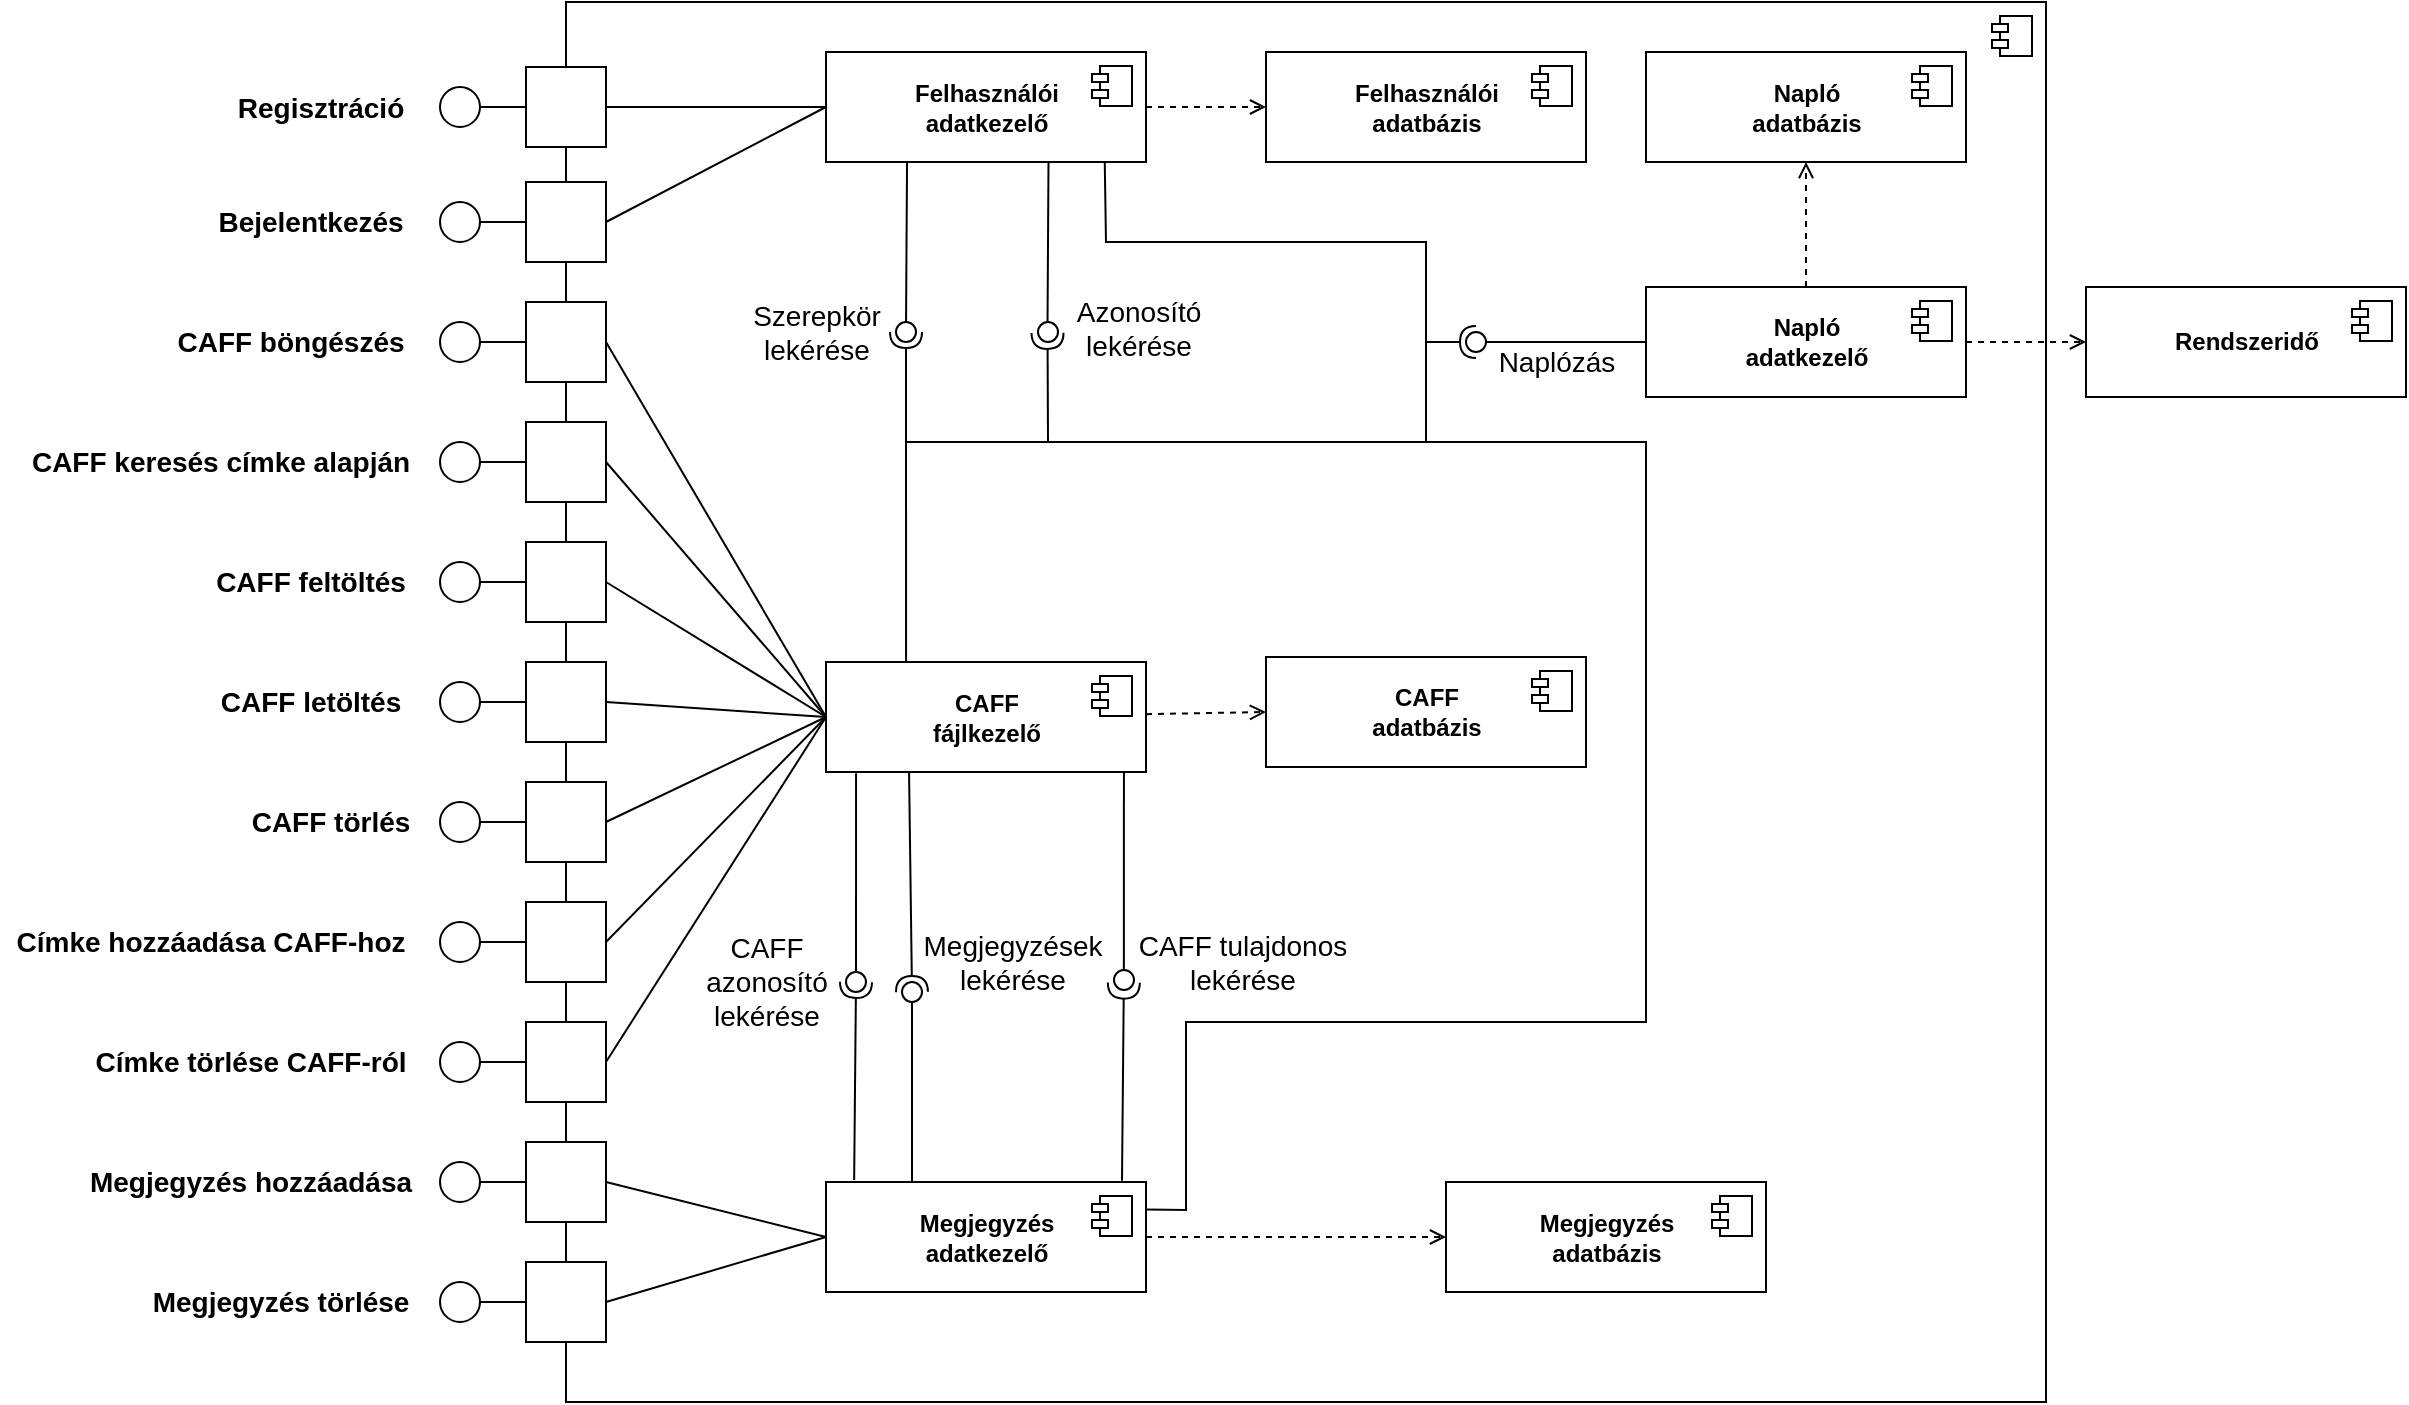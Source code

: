 <mxfile version="15.5.5" type="github">
  <diagram name="Page-1" id="5f0bae14-7c28-e335-631c-24af17079c00">
    <mxGraphModel dx="1913" dy="454" grid="1" gridSize="10" guides="1" tooltips="1" connect="1" arrows="1" fold="1" page="1" pageScale="1" pageWidth="1100" pageHeight="850" background="none" math="0" shadow="0">
      <root>
        <mxCell id="0" />
        <mxCell id="1" parent="0" />
        <mxCell id="aNObFJ_koJKjJoRsx-cJ-1" value="" style="html=1;dropTarget=0;" vertex="1" parent="1">
          <mxGeometry x="260" y="10" width="740" height="700" as="geometry" />
        </mxCell>
        <mxCell id="aNObFJ_koJKjJoRsx-cJ-2" value="" style="shape=module;jettyWidth=8;jettyHeight=4;" vertex="1" parent="aNObFJ_koJKjJoRsx-cJ-1">
          <mxGeometry x="1" width="20" height="20" relative="1" as="geometry">
            <mxPoint x="-27" y="7" as="offset" />
          </mxGeometry>
        </mxCell>
        <mxCell id="aNObFJ_koJKjJoRsx-cJ-102" style="edgeStyle=none;rounded=0;orthogonalLoop=1;jettySize=auto;html=1;entryX=1;entryY=0.5;entryDx=0;entryDy=0;fontSize=14;endArrow=none;endFill=0;exitX=0;exitY=0.5;exitDx=0;exitDy=0;" edge="1" parent="1" source="aNObFJ_koJKjJoRsx-cJ-107" target="aNObFJ_koJKjJoRsx-cJ-55">
          <mxGeometry relative="1" as="geometry">
            <mxPoint x="395" y="290.0" as="sourcePoint" />
          </mxGeometry>
        </mxCell>
        <mxCell id="aNObFJ_koJKjJoRsx-cJ-53" style="edgeStyle=none;rounded=0;orthogonalLoop=1;jettySize=auto;html=1;endArrow=open;endFill=0;dashed=1;" edge="1" parent="1" source="aNObFJ_koJKjJoRsx-cJ-11" target="aNObFJ_koJKjJoRsx-cJ-49">
          <mxGeometry relative="1" as="geometry" />
        </mxCell>
        <mxCell id="aNObFJ_koJKjJoRsx-cJ-100" style="edgeStyle=none;rounded=0;orthogonalLoop=1;jettySize=auto;html=1;entryX=1;entryY=0.5;entryDx=0;entryDy=0;fontSize=14;endArrow=none;endFill=0;" edge="1" parent="1" source="aNObFJ_koJKjJoRsx-cJ-11" target="aNObFJ_koJKjJoRsx-cJ-47">
          <mxGeometry relative="1" as="geometry" />
        </mxCell>
        <mxCell id="aNObFJ_koJKjJoRsx-cJ-101" style="edgeStyle=none;rounded=0;orthogonalLoop=1;jettySize=auto;html=1;entryX=1;entryY=0.5;entryDx=0;entryDy=0;fontSize=14;endArrow=none;endFill=0;exitX=0;exitY=0.5;exitDx=0;exitDy=0;" edge="1" parent="1" source="aNObFJ_koJKjJoRsx-cJ-11" target="aNObFJ_koJKjJoRsx-cJ-54">
          <mxGeometry relative="1" as="geometry" />
        </mxCell>
        <mxCell id="aNObFJ_koJKjJoRsx-cJ-182" style="edgeStyle=none;rounded=0;orthogonalLoop=1;jettySize=auto;html=1;fontSize=14;endArrow=none;endFill=0;exitX=0.871;exitY=0.982;exitDx=0;exitDy=0;exitPerimeter=0;" edge="1" parent="1" source="aNObFJ_koJKjJoRsx-cJ-11">
          <mxGeometry relative="1" as="geometry">
            <mxPoint x="690" y="180" as="targetPoint" />
            <Array as="points">
              <mxPoint x="530" y="130" />
              <mxPoint x="690" y="130" />
            </Array>
          </mxGeometry>
        </mxCell>
        <mxCell id="aNObFJ_koJKjJoRsx-cJ-11" value="&lt;b&gt;Felhasználói&lt;br&gt;adatkezelő&lt;/b&gt;" style="html=1;dropTarget=0;" vertex="1" parent="1">
          <mxGeometry x="390" y="35" width="160" height="55" as="geometry" />
        </mxCell>
        <mxCell id="aNObFJ_koJKjJoRsx-cJ-12" value="" style="shape=module;jettyWidth=8;jettyHeight=4;" vertex="1" parent="aNObFJ_koJKjJoRsx-cJ-11">
          <mxGeometry x="1" width="20" height="20" relative="1" as="geometry">
            <mxPoint x="-27" y="7" as="offset" />
          </mxGeometry>
        </mxCell>
        <mxCell id="aNObFJ_koJKjJoRsx-cJ-18" value="" style="rounded=0;orthogonalLoop=1;jettySize=auto;html=1;endArrow=none;endFill=0;sketch=0;sourcePerimeterSpacing=0;targetPerimeterSpacing=0;exitX=0.222;exitY=0.992;exitDx=0;exitDy=0;exitPerimeter=0;" edge="1" parent="1">
          <mxGeometry relative="1" as="geometry">
            <mxPoint x="430.52" y="89.56" as="sourcePoint" />
            <mxPoint x="430.023" y="170.0" as="targetPoint" />
          </mxGeometry>
        </mxCell>
        <mxCell id="aNObFJ_koJKjJoRsx-cJ-19" value="" style="rounded=0;orthogonalLoop=1;jettySize=auto;html=1;endArrow=halfCircle;endFill=0;endSize=6;strokeWidth=1;sketch=0;exitX=0.219;exitY=-0.008;exitDx=0;exitDy=0;exitPerimeter=0;" edge="1" parent="1">
          <mxGeometry relative="1" as="geometry">
            <mxPoint x="430.04" y="339.56" as="sourcePoint" />
            <mxPoint x="430" y="175" as="targetPoint" />
            <Array as="points">
              <mxPoint x="430" y="175" />
            </Array>
          </mxGeometry>
        </mxCell>
        <mxCell id="aNObFJ_koJKjJoRsx-cJ-20" value="" style="ellipse;whiteSpace=wrap;html=1;align=center;aspect=fixed;resizable=0;points=[];outlineConnect=0;sketch=0;" vertex="1" parent="1">
          <mxGeometry x="425" y="170" width="10" height="10" as="geometry" />
        </mxCell>
        <mxCell id="aNObFJ_koJKjJoRsx-cJ-38" value="" style="edgeStyle=none;rounded=0;orthogonalLoop=1;jettySize=auto;html=1;endArrow=none;endFill=0;exitX=0;exitY=0.5;exitDx=0;exitDy=0;" edge="1" parent="1" source="aNObFJ_koJKjJoRsx-cJ-47" target="aNObFJ_koJKjJoRsx-cJ-37">
          <mxGeometry relative="1" as="geometry">
            <mxPoint x="190" y="70" as="sourcePoint" />
          </mxGeometry>
        </mxCell>
        <mxCell id="aNObFJ_koJKjJoRsx-cJ-37" value="" style="ellipse;whiteSpace=wrap;html=1;" vertex="1" parent="1">
          <mxGeometry x="197" y="52.5" width="20" height="20" as="geometry" />
        </mxCell>
        <mxCell id="aNObFJ_koJKjJoRsx-cJ-39" value="&lt;b&gt;&lt;font style=&quot;font-size: 14px&quot;&gt;Regisztráció&lt;/font&gt;&lt;/b&gt;" style="text;html=1;align=center;verticalAlign=middle;resizable=0;points=[];autosize=1;strokeColor=none;fillColor=none;" vertex="1" parent="1">
          <mxGeometry x="87" y="52.5" width="100" height="20" as="geometry" />
        </mxCell>
        <mxCell id="aNObFJ_koJKjJoRsx-cJ-47" value="" style="whiteSpace=wrap;html=1;" vertex="1" parent="1">
          <mxGeometry x="240" y="42.5" width="40" height="40" as="geometry" />
        </mxCell>
        <mxCell id="aNObFJ_koJKjJoRsx-cJ-48" value="" style="whiteSpace=wrap;html=1;" vertex="1" parent="1">
          <mxGeometry x="240" y="460" width="40" height="40" as="geometry" />
        </mxCell>
        <mxCell id="aNObFJ_koJKjJoRsx-cJ-147" style="edgeStyle=none;rounded=0;orthogonalLoop=1;jettySize=auto;html=1;fontSize=14;endArrow=none;endFill=0;" edge="1" parent="1">
          <mxGeometry relative="1" as="geometry">
            <mxPoint x="690" y="180" as="targetPoint" />
            <mxPoint x="690" y="180" as="sourcePoint" />
          </mxGeometry>
        </mxCell>
        <mxCell id="aNObFJ_koJKjJoRsx-cJ-49" value="&lt;b&gt;Felhasználói&lt;br&gt;adatbázis&lt;/b&gt;" style="html=1;dropTarget=0;" vertex="1" parent="1">
          <mxGeometry x="610" y="35" width="160" height="55" as="geometry" />
        </mxCell>
        <mxCell id="aNObFJ_koJKjJoRsx-cJ-50" value="" style="shape=module;jettyWidth=8;jettyHeight=4;" vertex="1" parent="aNObFJ_koJKjJoRsx-cJ-49">
          <mxGeometry x="1" width="20" height="20" relative="1" as="geometry">
            <mxPoint x="-27" y="7" as="offset" />
          </mxGeometry>
        </mxCell>
        <mxCell id="aNObFJ_koJKjJoRsx-cJ-52" style="edgeStyle=none;rounded=0;orthogonalLoop=1;jettySize=auto;html=1;entryX=0;entryY=0.5;entryDx=0;entryDy=0;endArrow=none;endFill=0;" edge="1" parent="1" source="aNObFJ_koJKjJoRsx-cJ-49" target="aNObFJ_koJKjJoRsx-cJ-49">
          <mxGeometry relative="1" as="geometry" />
        </mxCell>
        <mxCell id="aNObFJ_koJKjJoRsx-cJ-73" style="edgeStyle=none;rounded=0;orthogonalLoop=1;jettySize=auto;html=1;endArrow=none;endFill=0;" edge="1" parent="1" source="aNObFJ_koJKjJoRsx-cJ-54" target="aNObFJ_koJKjJoRsx-cJ-63">
          <mxGeometry relative="1" as="geometry" />
        </mxCell>
        <mxCell id="aNObFJ_koJKjJoRsx-cJ-54" value="" style="whiteSpace=wrap;html=1;" vertex="1" parent="1">
          <mxGeometry x="240" y="100" width="40" height="40" as="geometry" />
        </mxCell>
        <mxCell id="aNObFJ_koJKjJoRsx-cJ-55" value="" style="whiteSpace=wrap;html=1;" vertex="1" parent="1">
          <mxGeometry x="240" y="160" width="40" height="40" as="geometry" />
        </mxCell>
        <mxCell id="aNObFJ_koJKjJoRsx-cJ-103" style="edgeStyle=none;rounded=0;orthogonalLoop=1;jettySize=auto;html=1;entryX=0;entryY=0.5;entryDx=0;entryDy=0;fontSize=14;endArrow=none;endFill=0;exitX=1;exitY=0.5;exitDx=0;exitDy=0;" edge="1" parent="1" source="aNObFJ_koJKjJoRsx-cJ-56" target="aNObFJ_koJKjJoRsx-cJ-107">
          <mxGeometry relative="1" as="geometry">
            <mxPoint x="395" y="290.0" as="targetPoint" />
          </mxGeometry>
        </mxCell>
        <mxCell id="aNObFJ_koJKjJoRsx-cJ-56" value="" style="whiteSpace=wrap;html=1;" vertex="1" parent="1">
          <mxGeometry x="240" y="220" width="40" height="40" as="geometry" />
        </mxCell>
        <mxCell id="aNObFJ_koJKjJoRsx-cJ-104" style="edgeStyle=none;rounded=0;orthogonalLoop=1;jettySize=auto;html=1;entryX=0;entryY=0.5;entryDx=0;entryDy=0;fontSize=14;endArrow=none;endFill=0;exitX=1;exitY=0.5;exitDx=0;exitDy=0;" edge="1" parent="1" source="aNObFJ_koJKjJoRsx-cJ-57" target="aNObFJ_koJKjJoRsx-cJ-107">
          <mxGeometry relative="1" as="geometry">
            <mxPoint x="395" y="290.0" as="targetPoint" />
          </mxGeometry>
        </mxCell>
        <mxCell id="aNObFJ_koJKjJoRsx-cJ-57" value="" style="whiteSpace=wrap;html=1;" vertex="1" parent="1">
          <mxGeometry x="240" y="280" width="40" height="40" as="geometry" />
        </mxCell>
        <mxCell id="aNObFJ_koJKjJoRsx-cJ-105" style="edgeStyle=none;rounded=0;orthogonalLoop=1;jettySize=auto;html=1;entryX=0;entryY=0.5;entryDx=0;entryDy=0;fontSize=14;endArrow=none;endFill=0;exitX=1;exitY=0.5;exitDx=0;exitDy=0;" edge="1" parent="1" source="aNObFJ_koJKjJoRsx-cJ-58" target="aNObFJ_koJKjJoRsx-cJ-107">
          <mxGeometry relative="1" as="geometry">
            <mxPoint x="395" y="290.0" as="targetPoint" />
          </mxGeometry>
        </mxCell>
        <mxCell id="aNObFJ_koJKjJoRsx-cJ-58" value="" style="whiteSpace=wrap;html=1;" vertex="1" parent="1">
          <mxGeometry x="240" y="340" width="40" height="40" as="geometry" />
        </mxCell>
        <mxCell id="aNObFJ_koJKjJoRsx-cJ-106" style="edgeStyle=none;rounded=0;orthogonalLoop=1;jettySize=auto;html=1;entryX=0;entryY=0.5;entryDx=0;entryDy=0;fontSize=14;endArrow=none;endFill=0;exitX=1;exitY=0.5;exitDx=0;exitDy=0;" edge="1" parent="1" source="aNObFJ_koJKjJoRsx-cJ-59" target="aNObFJ_koJKjJoRsx-cJ-107">
          <mxGeometry relative="1" as="geometry">
            <mxPoint x="395" y="290.0" as="targetPoint" />
          </mxGeometry>
        </mxCell>
        <mxCell id="aNObFJ_koJKjJoRsx-cJ-59" value="" style="whiteSpace=wrap;html=1;" vertex="1" parent="1">
          <mxGeometry x="240" y="400" width="40" height="40" as="geometry" />
        </mxCell>
        <mxCell id="aNObFJ_koJKjJoRsx-cJ-60" value="" style="whiteSpace=wrap;html=1;" vertex="1" parent="1">
          <mxGeometry x="240" y="520" width="40" height="40" as="geometry" />
        </mxCell>
        <mxCell id="aNObFJ_koJKjJoRsx-cJ-61" value="" style="whiteSpace=wrap;html=1;" vertex="1" parent="1">
          <mxGeometry x="240" y="580" width="40" height="40" as="geometry" />
        </mxCell>
        <mxCell id="aNObFJ_koJKjJoRsx-cJ-62" value="" style="whiteSpace=wrap;html=1;" vertex="1" parent="1">
          <mxGeometry x="240" y="640" width="40" height="40" as="geometry" />
        </mxCell>
        <mxCell id="aNObFJ_koJKjJoRsx-cJ-63" value="" style="ellipse;whiteSpace=wrap;html=1;" vertex="1" parent="1">
          <mxGeometry x="197" y="110" width="20" height="20" as="geometry" />
        </mxCell>
        <mxCell id="aNObFJ_koJKjJoRsx-cJ-74" style="edgeStyle=none;rounded=0;orthogonalLoop=1;jettySize=auto;html=1;entryX=0;entryY=0.5;entryDx=0;entryDy=0;endArrow=none;endFill=0;" edge="1" parent="1" source="aNObFJ_koJKjJoRsx-cJ-64" target="aNObFJ_koJKjJoRsx-cJ-55">
          <mxGeometry relative="1" as="geometry" />
        </mxCell>
        <mxCell id="aNObFJ_koJKjJoRsx-cJ-64" value="" style="ellipse;whiteSpace=wrap;html=1;" vertex="1" parent="1">
          <mxGeometry x="197" y="170" width="20" height="20" as="geometry" />
        </mxCell>
        <mxCell id="aNObFJ_koJKjJoRsx-cJ-75" style="edgeStyle=none;rounded=0;orthogonalLoop=1;jettySize=auto;html=1;entryX=0;entryY=0.5;entryDx=0;entryDy=0;endArrow=none;endFill=0;" edge="1" parent="1" source="aNObFJ_koJKjJoRsx-cJ-65" target="aNObFJ_koJKjJoRsx-cJ-56">
          <mxGeometry relative="1" as="geometry" />
        </mxCell>
        <mxCell id="aNObFJ_koJKjJoRsx-cJ-65" value="" style="ellipse;whiteSpace=wrap;html=1;" vertex="1" parent="1">
          <mxGeometry x="197" y="230" width="20" height="20" as="geometry" />
        </mxCell>
        <mxCell id="aNObFJ_koJKjJoRsx-cJ-76" style="edgeStyle=none;rounded=0;orthogonalLoop=1;jettySize=auto;html=1;entryX=0;entryY=0.5;entryDx=0;entryDy=0;endArrow=none;endFill=0;" edge="1" parent="1" source="aNObFJ_koJKjJoRsx-cJ-66" target="aNObFJ_koJKjJoRsx-cJ-57">
          <mxGeometry relative="1" as="geometry" />
        </mxCell>
        <mxCell id="aNObFJ_koJKjJoRsx-cJ-66" value="" style="ellipse;whiteSpace=wrap;html=1;" vertex="1" parent="1">
          <mxGeometry x="197" y="290" width="20" height="20" as="geometry" />
        </mxCell>
        <mxCell id="aNObFJ_koJKjJoRsx-cJ-77" style="edgeStyle=none;rounded=0;orthogonalLoop=1;jettySize=auto;html=1;entryX=0;entryY=0.5;entryDx=0;entryDy=0;endArrow=none;endFill=0;" edge="1" parent="1" source="aNObFJ_koJKjJoRsx-cJ-67" target="aNObFJ_koJKjJoRsx-cJ-58">
          <mxGeometry relative="1" as="geometry" />
        </mxCell>
        <mxCell id="aNObFJ_koJKjJoRsx-cJ-67" value="" style="ellipse;whiteSpace=wrap;html=1;" vertex="1" parent="1">
          <mxGeometry x="197" y="350" width="20" height="20" as="geometry" />
        </mxCell>
        <mxCell id="aNObFJ_koJKjJoRsx-cJ-78" style="edgeStyle=none;rounded=0;orthogonalLoop=1;jettySize=auto;html=1;entryX=0;entryY=0.5;entryDx=0;entryDy=0;endArrow=none;endFill=0;" edge="1" parent="1" source="aNObFJ_koJKjJoRsx-cJ-68" target="aNObFJ_koJKjJoRsx-cJ-59">
          <mxGeometry relative="1" as="geometry" />
        </mxCell>
        <mxCell id="aNObFJ_koJKjJoRsx-cJ-68" value="" style="ellipse;whiteSpace=wrap;html=1;" vertex="1" parent="1">
          <mxGeometry x="197" y="410" width="20" height="20" as="geometry" />
        </mxCell>
        <mxCell id="aNObFJ_koJKjJoRsx-cJ-79" style="edgeStyle=none;rounded=0;orthogonalLoop=1;jettySize=auto;html=1;entryX=0;entryY=0.5;entryDx=0;entryDy=0;endArrow=none;endFill=0;" edge="1" parent="1" source="aNObFJ_koJKjJoRsx-cJ-69" target="aNObFJ_koJKjJoRsx-cJ-48">
          <mxGeometry relative="1" as="geometry" />
        </mxCell>
        <mxCell id="aNObFJ_koJKjJoRsx-cJ-69" value="" style="ellipse;whiteSpace=wrap;html=1;" vertex="1" parent="1">
          <mxGeometry x="197" y="470" width="20" height="20" as="geometry" />
        </mxCell>
        <mxCell id="aNObFJ_koJKjJoRsx-cJ-81" style="edgeStyle=none;rounded=0;orthogonalLoop=1;jettySize=auto;html=1;entryX=0;entryY=0.5;entryDx=0;entryDy=0;endArrow=none;endFill=0;" edge="1" parent="1" source="aNObFJ_koJKjJoRsx-cJ-70" target="aNObFJ_koJKjJoRsx-cJ-60">
          <mxGeometry relative="1" as="geometry" />
        </mxCell>
        <mxCell id="aNObFJ_koJKjJoRsx-cJ-70" value="" style="ellipse;whiteSpace=wrap;html=1;" vertex="1" parent="1">
          <mxGeometry x="197" y="530" width="20" height="20" as="geometry" />
        </mxCell>
        <mxCell id="aNObFJ_koJKjJoRsx-cJ-82" style="edgeStyle=none;rounded=0;orthogonalLoop=1;jettySize=auto;html=1;entryX=0;entryY=0.5;entryDx=0;entryDy=0;endArrow=none;endFill=0;" edge="1" parent="1" source="aNObFJ_koJKjJoRsx-cJ-71" target="aNObFJ_koJKjJoRsx-cJ-61">
          <mxGeometry relative="1" as="geometry" />
        </mxCell>
        <mxCell id="aNObFJ_koJKjJoRsx-cJ-71" value="" style="ellipse;whiteSpace=wrap;html=1;" vertex="1" parent="1">
          <mxGeometry x="197" y="590" width="20" height="20" as="geometry" />
        </mxCell>
        <mxCell id="aNObFJ_koJKjJoRsx-cJ-83" style="edgeStyle=none;rounded=0;orthogonalLoop=1;jettySize=auto;html=1;entryX=0;entryY=0.5;entryDx=0;entryDy=0;endArrow=none;endFill=0;" edge="1" parent="1" source="aNObFJ_koJKjJoRsx-cJ-72" target="aNObFJ_koJKjJoRsx-cJ-62">
          <mxGeometry relative="1" as="geometry" />
        </mxCell>
        <mxCell id="aNObFJ_koJKjJoRsx-cJ-72" value="" style="ellipse;whiteSpace=wrap;html=1;" vertex="1" parent="1">
          <mxGeometry x="197" y="650" width="20" height="20" as="geometry" />
        </mxCell>
        <mxCell id="aNObFJ_koJKjJoRsx-cJ-125" style="edgeStyle=none;rounded=0;orthogonalLoop=1;jettySize=auto;html=1;entryX=0.5;entryY=1;entryDx=0;entryDy=0;dashed=1;fontSize=14;endArrow=open;endFill=0;" edge="1" parent="1" source="aNObFJ_koJKjJoRsx-cJ-84" target="aNObFJ_koJKjJoRsx-cJ-88">
          <mxGeometry relative="1" as="geometry" />
        </mxCell>
        <mxCell id="aNObFJ_koJKjJoRsx-cJ-185" style="edgeStyle=none;rounded=0;orthogonalLoop=1;jettySize=auto;html=1;entryX=0;entryY=0.5;entryDx=0;entryDy=0;fontSize=14;endArrow=open;endFill=0;dashed=1;" edge="1" parent="1" source="aNObFJ_koJKjJoRsx-cJ-84" target="aNObFJ_koJKjJoRsx-cJ-183">
          <mxGeometry relative="1" as="geometry" />
        </mxCell>
        <mxCell id="aNObFJ_koJKjJoRsx-cJ-84" value="&lt;b&gt;Napló&lt;br&gt;adatkezelő&lt;/b&gt;" style="html=1;dropTarget=0;" vertex="1" parent="1">
          <mxGeometry x="800" y="152.5" width="160" height="55" as="geometry" />
        </mxCell>
        <mxCell id="aNObFJ_koJKjJoRsx-cJ-85" value="" style="shape=module;jettyWidth=8;jettyHeight=4;" vertex="1" parent="aNObFJ_koJKjJoRsx-cJ-84">
          <mxGeometry x="1" width="20" height="20" relative="1" as="geometry">
            <mxPoint x="-27" y="7" as="offset" />
          </mxGeometry>
        </mxCell>
        <mxCell id="aNObFJ_koJKjJoRsx-cJ-88" value="&lt;b&gt;Napló&lt;br&gt;adatbázis&lt;/b&gt;" style="html=1;dropTarget=0;" vertex="1" parent="1">
          <mxGeometry x="800" y="35" width="160" height="55" as="geometry" />
        </mxCell>
        <mxCell id="aNObFJ_koJKjJoRsx-cJ-89" value="" style="shape=module;jettyWidth=8;jettyHeight=4;" vertex="1" parent="aNObFJ_koJKjJoRsx-cJ-88">
          <mxGeometry x="1" width="20" height="20" relative="1" as="geometry">
            <mxPoint x="-27" y="7" as="offset" />
          </mxGeometry>
        </mxCell>
        <mxCell id="aNObFJ_koJKjJoRsx-cJ-90" value="&lt;b&gt;&lt;font style=&quot;font-size: 14px&quot;&gt;Bejelentkezés&lt;/font&gt;&lt;/b&gt;" style="text;html=1;align=center;verticalAlign=middle;resizable=0;points=[];autosize=1;strokeColor=none;fillColor=none;" vertex="1" parent="1">
          <mxGeometry x="77" y="110" width="110" height="20" as="geometry" />
        </mxCell>
        <mxCell id="aNObFJ_koJKjJoRsx-cJ-91" value="&lt;b&gt;&lt;font style=&quot;font-size: 14px&quot;&gt;CAFF böngészés&lt;/font&gt;&lt;/b&gt;" style="text;html=1;align=center;verticalAlign=middle;resizable=0;points=[];autosize=1;strokeColor=none;fillColor=none;" vertex="1" parent="1">
          <mxGeometry x="57" y="170" width="130" height="20" as="geometry" />
        </mxCell>
        <mxCell id="aNObFJ_koJKjJoRsx-cJ-92" value="&lt;b&gt;&lt;font style=&quot;font-size: 14px&quot;&gt;CAFF keresés címke alapján&lt;/font&gt;&lt;/b&gt;" style="text;html=1;align=center;verticalAlign=middle;resizable=0;points=[];autosize=1;strokeColor=none;fillColor=none;" vertex="1" parent="1">
          <mxGeometry x="-13" y="230" width="200" height="20" as="geometry" />
        </mxCell>
        <mxCell id="aNObFJ_koJKjJoRsx-cJ-93" value="&lt;b&gt;&lt;font style=&quot;font-size: 14px&quot;&gt;CAFF feltöltés&lt;/font&gt;&lt;/b&gt;" style="text;html=1;align=center;verticalAlign=middle;resizable=0;points=[];autosize=1;strokeColor=none;fillColor=none;" vertex="1" parent="1">
          <mxGeometry x="77" y="290" width="110" height="20" as="geometry" />
        </mxCell>
        <mxCell id="aNObFJ_koJKjJoRsx-cJ-94" value="&lt;b&gt;&lt;font style=&quot;font-size: 14px&quot;&gt;CAFF letöltés&lt;/font&gt;&lt;/b&gt;" style="text;html=1;align=center;verticalAlign=middle;resizable=0;points=[];autosize=1;strokeColor=none;fillColor=none;" vertex="1" parent="1">
          <mxGeometry x="77" y="350" width="110" height="20" as="geometry" />
        </mxCell>
        <mxCell id="aNObFJ_koJKjJoRsx-cJ-95" value="&lt;b&gt;&lt;font style=&quot;font-size: 14px&quot;&gt;CAFF törlés&lt;/font&gt;&lt;/b&gt;" style="text;html=1;align=center;verticalAlign=middle;resizable=0;points=[];autosize=1;strokeColor=none;fillColor=none;" vertex="1" parent="1">
          <mxGeometry x="97" y="410" width="90" height="20" as="geometry" />
        </mxCell>
        <mxCell id="aNObFJ_koJKjJoRsx-cJ-96" value="&lt;b&gt;&lt;font style=&quot;font-size: 14px&quot;&gt;Címke hozzáadása CAFF-hoz&lt;/font&gt;&lt;/b&gt;" style="text;html=1;align=center;verticalAlign=middle;resizable=0;points=[];autosize=1;strokeColor=none;fillColor=none;" vertex="1" parent="1">
          <mxGeometry x="-23" y="470" width="210" height="20" as="geometry" />
        </mxCell>
        <mxCell id="aNObFJ_koJKjJoRsx-cJ-97" value="&lt;b&gt;&lt;font style=&quot;font-size: 14px&quot;&gt;Címke törlése CAFF-ról&lt;/font&gt;&lt;/b&gt;" style="text;html=1;align=center;verticalAlign=middle;resizable=0;points=[];autosize=1;strokeColor=none;fillColor=none;" vertex="1" parent="1">
          <mxGeometry x="17" y="530" width="170" height="20" as="geometry" />
        </mxCell>
        <mxCell id="aNObFJ_koJKjJoRsx-cJ-98" value="&lt;b&gt;&lt;font style=&quot;font-size: 14px&quot;&gt;Megjegyzés hozzáadása&lt;/font&gt;&lt;/b&gt;" style="text;html=1;align=center;verticalAlign=middle;resizable=0;points=[];autosize=1;strokeColor=none;fillColor=none;" vertex="1" parent="1">
          <mxGeometry x="12" y="590" width="180" height="20" as="geometry" />
        </mxCell>
        <mxCell id="aNObFJ_koJKjJoRsx-cJ-99" value="&lt;b&gt;&lt;font style=&quot;font-size: 14px&quot;&gt;Megjegyzés törlése&lt;/font&gt;&lt;/b&gt;" style="text;html=1;align=center;verticalAlign=middle;resizable=0;points=[];autosize=1;strokeColor=none;fillColor=none;" vertex="1" parent="1">
          <mxGeometry x="47" y="650" width="140" height="20" as="geometry" />
        </mxCell>
        <mxCell id="aNObFJ_koJKjJoRsx-cJ-119" style="edgeStyle=none;rounded=0;orthogonalLoop=1;jettySize=auto;html=1;entryX=1;entryY=0.5;entryDx=0;entryDy=0;fontSize=14;endArrow=none;endFill=0;exitX=0;exitY=0.5;exitDx=0;exitDy=0;" edge="1" parent="1" source="aNObFJ_koJKjJoRsx-cJ-107" target="aNObFJ_koJKjJoRsx-cJ-48">
          <mxGeometry relative="1" as="geometry" />
        </mxCell>
        <mxCell id="aNObFJ_koJKjJoRsx-cJ-120" style="edgeStyle=none;rounded=0;orthogonalLoop=1;jettySize=auto;html=1;entryX=1;entryY=0.5;entryDx=0;entryDy=0;fontSize=14;endArrow=none;endFill=0;exitX=0;exitY=0.5;exitDx=0;exitDy=0;" edge="1" parent="1" source="aNObFJ_koJKjJoRsx-cJ-107" target="aNObFJ_koJKjJoRsx-cJ-60">
          <mxGeometry relative="1" as="geometry" />
        </mxCell>
        <mxCell id="aNObFJ_koJKjJoRsx-cJ-124" style="edgeStyle=none;rounded=0;orthogonalLoop=1;jettySize=auto;html=1;entryX=0;entryY=0.5;entryDx=0;entryDy=0;dashed=1;fontSize=14;endArrow=open;endFill=0;" edge="1" parent="1" source="aNObFJ_koJKjJoRsx-cJ-107" target="aNObFJ_koJKjJoRsx-cJ-109">
          <mxGeometry relative="1" as="geometry" />
        </mxCell>
        <mxCell id="aNObFJ_koJKjJoRsx-cJ-107" value="&lt;b&gt;CAFF&lt;br&gt;fájlkezelő&lt;/b&gt;" style="html=1;dropTarget=0;" vertex="1" parent="1">
          <mxGeometry x="390" y="340" width="160" height="55" as="geometry" />
        </mxCell>
        <mxCell id="aNObFJ_koJKjJoRsx-cJ-108" value="" style="shape=module;jettyWidth=8;jettyHeight=4;" vertex="1" parent="aNObFJ_koJKjJoRsx-cJ-107">
          <mxGeometry x="1" width="20" height="20" relative="1" as="geometry">
            <mxPoint x="-27" y="7" as="offset" />
          </mxGeometry>
        </mxCell>
        <mxCell id="aNObFJ_koJKjJoRsx-cJ-109" value="&lt;b&gt;CAFF&lt;br&gt;adatbázis&lt;/b&gt;" style="html=1;dropTarget=0;" vertex="1" parent="1">
          <mxGeometry x="610" y="337.5" width="160" height="55" as="geometry" />
        </mxCell>
        <mxCell id="aNObFJ_koJKjJoRsx-cJ-110" value="" style="shape=module;jettyWidth=8;jettyHeight=4;" vertex="1" parent="aNObFJ_koJKjJoRsx-cJ-109">
          <mxGeometry x="1" width="20" height="20" relative="1" as="geometry">
            <mxPoint x="-27" y="7" as="offset" />
          </mxGeometry>
        </mxCell>
        <mxCell id="aNObFJ_koJKjJoRsx-cJ-121" style="edgeStyle=none;rounded=0;orthogonalLoop=1;jettySize=auto;html=1;entryX=1;entryY=0.5;entryDx=0;entryDy=0;fontSize=14;endArrow=none;endFill=0;exitX=0;exitY=0.5;exitDx=0;exitDy=0;" edge="1" parent="1" source="aNObFJ_koJKjJoRsx-cJ-115" target="aNObFJ_koJKjJoRsx-cJ-61">
          <mxGeometry relative="1" as="geometry" />
        </mxCell>
        <mxCell id="aNObFJ_koJKjJoRsx-cJ-122" style="edgeStyle=none;rounded=0;orthogonalLoop=1;jettySize=auto;html=1;entryX=1;entryY=0.5;entryDx=0;entryDy=0;fontSize=14;endArrow=none;endFill=0;exitX=0;exitY=0.5;exitDx=0;exitDy=0;" edge="1" parent="1" source="aNObFJ_koJKjJoRsx-cJ-115" target="aNObFJ_koJKjJoRsx-cJ-62">
          <mxGeometry relative="1" as="geometry" />
        </mxCell>
        <mxCell id="aNObFJ_koJKjJoRsx-cJ-123" style="edgeStyle=none;rounded=0;orthogonalLoop=1;jettySize=auto;html=1;entryX=0;entryY=0.5;entryDx=0;entryDy=0;fontSize=14;endArrow=open;endFill=0;dashed=1;" edge="1" parent="1" source="aNObFJ_koJKjJoRsx-cJ-115" target="aNObFJ_koJKjJoRsx-cJ-117">
          <mxGeometry relative="1" as="geometry" />
        </mxCell>
        <mxCell id="aNObFJ_koJKjJoRsx-cJ-148" style="edgeStyle=none;rounded=0;orthogonalLoop=1;jettySize=auto;html=1;fontSize=14;endArrow=none;endFill=0;exitX=1;exitY=0.25;exitDx=0;exitDy=0;" edge="1" parent="1" source="aNObFJ_koJKjJoRsx-cJ-115">
          <mxGeometry relative="1" as="geometry">
            <mxPoint x="690" y="230" as="targetPoint" />
            <Array as="points">
              <mxPoint x="570" y="614" />
              <mxPoint x="570" y="520" />
              <mxPoint x="800" y="520" />
              <mxPoint x="800" y="230" />
              <mxPoint x="690" y="230" />
            </Array>
          </mxGeometry>
        </mxCell>
        <mxCell id="aNObFJ_koJKjJoRsx-cJ-115" value="&lt;b&gt;Megjegyzés&lt;br&gt;adatkezelő&lt;/b&gt;" style="html=1;dropTarget=0;" vertex="1" parent="1">
          <mxGeometry x="390" y="600" width="160" height="55" as="geometry" />
        </mxCell>
        <mxCell id="aNObFJ_koJKjJoRsx-cJ-116" value="" style="shape=module;jettyWidth=8;jettyHeight=4;" vertex="1" parent="aNObFJ_koJKjJoRsx-cJ-115">
          <mxGeometry x="1" width="20" height="20" relative="1" as="geometry">
            <mxPoint x="-27" y="7" as="offset" />
          </mxGeometry>
        </mxCell>
        <mxCell id="aNObFJ_koJKjJoRsx-cJ-117" value="&lt;b&gt;Megjegyzés&lt;br&gt;adatbázis&lt;/b&gt;" style="html=1;dropTarget=0;" vertex="1" parent="1">
          <mxGeometry x="700" y="600" width="160" height="55" as="geometry" />
        </mxCell>
        <mxCell id="aNObFJ_koJKjJoRsx-cJ-118" value="" style="shape=module;jettyWidth=8;jettyHeight=4;" vertex="1" parent="aNObFJ_koJKjJoRsx-cJ-117">
          <mxGeometry x="1" width="20" height="20" relative="1" as="geometry">
            <mxPoint x="-27" y="7" as="offset" />
          </mxGeometry>
        </mxCell>
        <mxCell id="aNObFJ_koJKjJoRsx-cJ-138" value="" style="rounded=0;orthogonalLoop=1;jettySize=auto;html=1;endArrow=halfCircle;endFill=0;endSize=6;strokeWidth=1;sketch=0;" edge="1" parent="1">
          <mxGeometry relative="1" as="geometry">
            <mxPoint x="501" y="230" as="sourcePoint" />
            <mxPoint x="500.76" y="175.44" as="targetPoint" />
            <Array as="points">
              <mxPoint x="500.76" y="175.44" />
            </Array>
          </mxGeometry>
        </mxCell>
        <mxCell id="aNObFJ_koJKjJoRsx-cJ-139" value="" style="rounded=0;orthogonalLoop=1;jettySize=auto;html=1;endArrow=none;endFill=0;sketch=0;sourcePerimeterSpacing=0;targetPerimeterSpacing=0;exitX=0.222;exitY=0.992;exitDx=0;exitDy=0;exitPerimeter=0;" edge="1" parent="1">
          <mxGeometry relative="1" as="geometry">
            <mxPoint x="501.25" y="90.0" as="sourcePoint" />
            <mxPoint x="500.758" y="170.44" as="targetPoint" />
          </mxGeometry>
        </mxCell>
        <mxCell id="aNObFJ_koJKjJoRsx-cJ-140" value="" style="ellipse;whiteSpace=wrap;html=1;align=center;aspect=fixed;resizable=0;points=[];outlineConnect=0;sketch=0;" vertex="1" parent="1">
          <mxGeometry x="496" y="170" width="10" height="10" as="geometry" />
        </mxCell>
        <mxCell id="aNObFJ_koJKjJoRsx-cJ-143" value="" style="rounded=0;orthogonalLoop=1;jettySize=auto;html=1;endArrow=none;endFill=0;sketch=0;sourcePerimeterSpacing=0;targetPerimeterSpacing=0;fontSize=14;exitX=0;exitY=0.5;exitDx=0;exitDy=0;" edge="1" target="aNObFJ_koJKjJoRsx-cJ-145" parent="1" source="aNObFJ_koJKjJoRsx-cJ-84">
          <mxGeometry relative="1" as="geometry">
            <mxPoint x="610" y="295" as="sourcePoint" />
          </mxGeometry>
        </mxCell>
        <mxCell id="aNObFJ_koJKjJoRsx-cJ-144" value="" style="rounded=0;orthogonalLoop=1;jettySize=auto;html=1;endArrow=halfCircle;endFill=0;entryX=0.5;entryY=0.5;endSize=6;strokeWidth=1;sketch=0;fontSize=14;" edge="1" target="aNObFJ_koJKjJoRsx-cJ-145" parent="1">
          <mxGeometry relative="1" as="geometry">
            <mxPoint x="430" y="230" as="sourcePoint" />
            <Array as="points">
              <mxPoint x="534" y="230" />
              <mxPoint x="590" y="230" />
              <mxPoint x="650" y="230" />
              <mxPoint x="690" y="230" />
              <mxPoint x="690" y="180" />
            </Array>
          </mxGeometry>
        </mxCell>
        <mxCell id="aNObFJ_koJKjJoRsx-cJ-145" value="" style="ellipse;whiteSpace=wrap;html=1;align=center;aspect=fixed;resizable=0;points=[];outlineConnect=0;sketch=0;fontSize=14;" vertex="1" parent="1">
          <mxGeometry x="710" y="175" width="10" height="10" as="geometry" />
        </mxCell>
        <mxCell id="aNObFJ_koJKjJoRsx-cJ-149" value="Naplózás" style="text;html=1;align=center;verticalAlign=middle;resizable=0;points=[];autosize=1;strokeColor=none;fillColor=none;fontSize=14;" vertex="1" parent="1">
          <mxGeometry x="720" y="180" width="70" height="20" as="geometry" />
        </mxCell>
        <mxCell id="aNObFJ_koJKjJoRsx-cJ-150" value="Szerepkör&lt;br&gt;lekérése" style="text;html=1;align=center;verticalAlign=middle;resizable=0;points=[];autosize=1;strokeColor=none;fillColor=none;fontSize=14;" vertex="1" parent="1">
          <mxGeometry x="345" y="155" width="80" height="40" as="geometry" />
        </mxCell>
        <mxCell id="aNObFJ_koJKjJoRsx-cJ-151" value="Azonosító&lt;br&gt;lekérése" style="text;html=1;align=center;verticalAlign=middle;resizable=0;points=[];autosize=1;strokeColor=none;fillColor=none;fontSize=14;" vertex="1" parent="1">
          <mxGeometry x="506" y="152.5" width="80" height="40" as="geometry" />
        </mxCell>
        <mxCell id="aNObFJ_koJKjJoRsx-cJ-155" value="" style="rounded=0;orthogonalLoop=1;jettySize=auto;html=1;endArrow=none;endFill=0;sketch=0;sourcePerimeterSpacing=0;targetPerimeterSpacing=0;fontSize=14;exitX=0.219;exitY=1.012;exitDx=0;exitDy=0;exitPerimeter=0;" edge="1" parent="1">
          <mxGeometry relative="1" as="geometry">
            <mxPoint x="405.04" y="395.66" as="sourcePoint" />
            <mxPoint x="405" y="495" as="targetPoint" />
          </mxGeometry>
        </mxCell>
        <mxCell id="aNObFJ_koJKjJoRsx-cJ-156" value="" style="rounded=0;orthogonalLoop=1;jettySize=auto;html=1;endArrow=halfCircle;endFill=0;endSize=6;strokeWidth=1;sketch=0;fontSize=14;exitX=0.213;exitY=-0.018;exitDx=0;exitDy=0;exitPerimeter=0;" edge="1" parent="1">
          <mxGeometry relative="1" as="geometry">
            <mxPoint x="404.08" y="599.01" as="sourcePoint" />
            <mxPoint x="405" y="500" as="targetPoint" />
          </mxGeometry>
        </mxCell>
        <mxCell id="aNObFJ_koJKjJoRsx-cJ-157" value="" style="ellipse;whiteSpace=wrap;html=1;align=center;aspect=fixed;resizable=0;points=[];outlineConnect=0;sketch=0;fontSize=14;" vertex="1" parent="1">
          <mxGeometry x="400" y="495" width="10" height="10" as="geometry" />
        </mxCell>
        <mxCell id="aNObFJ_koJKjJoRsx-cJ-158" value="CAFF&lt;br&gt;azonosító&lt;br&gt;lekérése" style="text;html=1;align=center;verticalAlign=middle;resizable=0;points=[];autosize=1;strokeColor=none;fillColor=none;fontSize=14;" vertex="1" parent="1">
          <mxGeometry x="320" y="470" width="80" height="60" as="geometry" />
        </mxCell>
        <mxCell id="aNObFJ_koJKjJoRsx-cJ-164" value="" style="rounded=0;orthogonalLoop=1;jettySize=auto;html=1;endArrow=none;endFill=0;sketch=0;sourcePerimeterSpacing=0;targetPerimeterSpacing=0;fontSize=14;" edge="1" parent="1">
          <mxGeometry relative="1" as="geometry">
            <mxPoint x="433" y="600" as="sourcePoint" />
            <mxPoint x="433" y="510" as="targetPoint" />
          </mxGeometry>
        </mxCell>
        <mxCell id="aNObFJ_koJKjJoRsx-cJ-165" value="" style="rounded=0;orthogonalLoop=1;jettySize=auto;html=1;endArrow=halfCircle;endFill=0;entryX=0.5;entryY=0.5;endSize=6;strokeWidth=1;sketch=0;fontSize=14;exitX=0.397;exitY=0.99;exitDx=0;exitDy=0;exitPerimeter=0;" edge="1" parent="1">
          <mxGeometry relative="1" as="geometry">
            <mxPoint x="431.52" y="394.45" as="sourcePoint" />
            <mxPoint x="433" y="505" as="targetPoint" />
          </mxGeometry>
        </mxCell>
        <mxCell id="aNObFJ_koJKjJoRsx-cJ-166" value="" style="ellipse;whiteSpace=wrap;html=1;align=center;aspect=fixed;resizable=0;points=[];outlineConnect=0;sketch=0;fontSize=14;" vertex="1" parent="1">
          <mxGeometry x="428" y="500" width="10" height="10" as="geometry" />
        </mxCell>
        <mxCell id="aNObFJ_koJKjJoRsx-cJ-167" value="Megjegyzések&lt;br&gt;lekérése" style="text;html=1;align=center;verticalAlign=middle;resizable=0;points=[];autosize=1;strokeColor=none;fillColor=none;fontSize=14;" vertex="1" parent="1">
          <mxGeometry x="428" y="470" width="110" height="40" as="geometry" />
        </mxCell>
        <mxCell id="aNObFJ_koJKjJoRsx-cJ-183" value="&lt;b&gt;Rendszeridő&lt;/b&gt;" style="html=1;dropTarget=0;" vertex="1" parent="1">
          <mxGeometry x="1020" y="152.5" width="160" height="55" as="geometry" />
        </mxCell>
        <mxCell id="aNObFJ_koJKjJoRsx-cJ-184" value="" style="shape=module;jettyWidth=8;jettyHeight=4;" vertex="1" parent="aNObFJ_koJKjJoRsx-cJ-183">
          <mxGeometry x="1" width="20" height="20" relative="1" as="geometry">
            <mxPoint x="-27" y="7" as="offset" />
          </mxGeometry>
        </mxCell>
        <mxCell id="aNObFJ_koJKjJoRsx-cJ-190" value="CAFF tulajdonos&lt;br&gt;lekérése" style="text;html=1;align=center;verticalAlign=middle;resizable=0;points=[];autosize=1;strokeColor=none;fillColor=none;fontSize=14;" vertex="1" parent="1">
          <mxGeometry x="538" y="470" width="120" height="40" as="geometry" />
        </mxCell>
        <mxCell id="aNObFJ_koJKjJoRsx-cJ-191" value="" style="rounded=0;orthogonalLoop=1;jettySize=auto;html=1;endArrow=none;endFill=0;sketch=0;sourcePerimeterSpacing=0;targetPerimeterSpacing=0;fontSize=14;exitX=0.219;exitY=1.012;exitDx=0;exitDy=0;exitPerimeter=0;" edge="1" parent="1">
          <mxGeometry relative="1" as="geometry">
            <mxPoint x="538.96" y="395.0" as="sourcePoint" />
            <mxPoint x="538.92" y="494.34" as="targetPoint" />
          </mxGeometry>
        </mxCell>
        <mxCell id="aNObFJ_koJKjJoRsx-cJ-192" value="" style="rounded=0;orthogonalLoop=1;jettySize=auto;html=1;endArrow=halfCircle;endFill=0;endSize=6;strokeWidth=1;sketch=0;fontSize=14;exitX=0.213;exitY=-0.018;exitDx=0;exitDy=0;exitPerimeter=0;" edge="1" parent="1">
          <mxGeometry relative="1" as="geometry">
            <mxPoint x="538.0" y="599.35" as="sourcePoint" />
            <mxPoint x="538.92" y="500.34" as="targetPoint" />
          </mxGeometry>
        </mxCell>
        <mxCell id="aNObFJ_koJKjJoRsx-cJ-194" value="" style="ellipse;whiteSpace=wrap;html=1;align=center;aspect=fixed;resizable=0;points=[];outlineConnect=0;sketch=0;fontSize=14;" vertex="1" parent="1">
          <mxGeometry x="534" y="494" width="10" height="10" as="geometry" />
        </mxCell>
      </root>
    </mxGraphModel>
  </diagram>
</mxfile>
